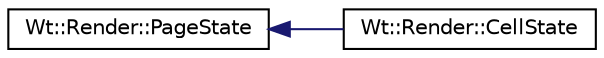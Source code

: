 digraph "Graphical Class Hierarchy"
{
 // LATEX_PDF_SIZE
  edge [fontname="Helvetica",fontsize="10",labelfontname="Helvetica",labelfontsize="10"];
  node [fontname="Helvetica",fontsize="10",shape=record];
  rankdir="LR";
  Node0 [label="Wt::Render::PageState",height=0.2,width=0.4,color="black", fillcolor="white", style="filled",URL="$structWt_1_1Render_1_1PageState.html",tooltip=" "];
  Node0 -> Node1 [dir="back",color="midnightblue",fontsize="10",style="solid",fontname="Helvetica"];
  Node1 [label="Wt::Render::CellState",height=0.2,width=0.4,color="black", fillcolor="white", style="filled",URL="$structWt_1_1Render_1_1CellState.html",tooltip=" "];
}

